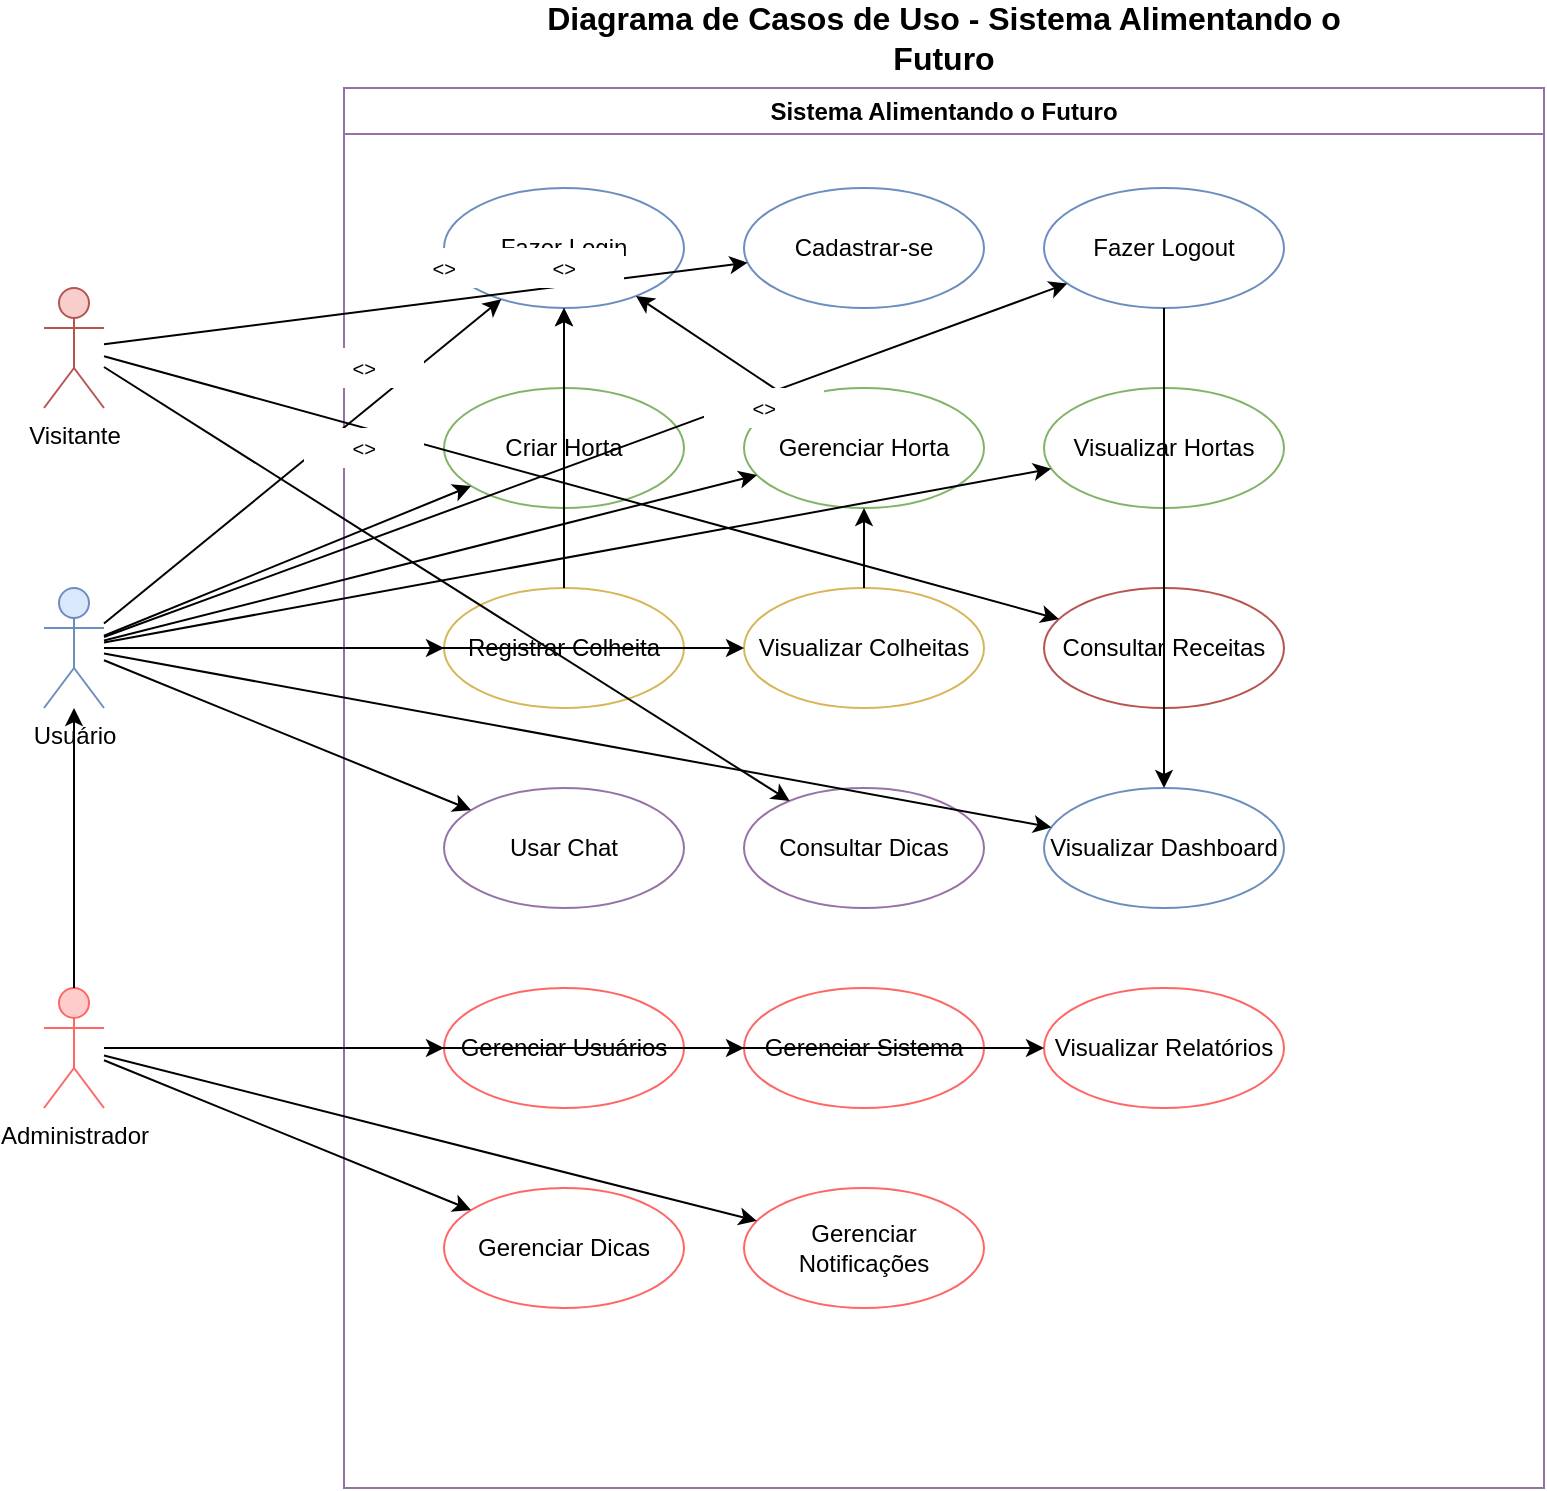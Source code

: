 <mxfile>
    <diagram id="DiagramaCasoUso" name="Caso de Uso - Alimentando o Futuro">
        <mxGraphModel dx="1530" dy="599" grid="1" gridSize="10" guides="1" tooltips="1" connect="1" arrows="1" fold="1" page="1" pageScale="1" pageWidth="1169" pageHeight="827" math="0" shadow="0">
            <root>
                <mxCell id="0"/>
                <mxCell id="1" parent="0"/>
                <mxCell id="sistema" value="Sistema Alimentando o Futuro" style="swimlane;whiteSpace=wrap;html=1;fillColor=#FFFFFF;strokeColor=#9673a6;" parent="1" vertex="1">
                    <mxGeometry x="300" y="50" width="600" height="700" as="geometry"/>
                </mxCell>
                <mxCell id="login" value="Fazer Login" style="ellipse;whiteSpace=wrap;html=1;fillColor=#FFFFFF;strokeColor=#6c8ebf;" parent="sistema" vertex="1">
                    <mxGeometry x="50" y="50" width="120" height="60" as="geometry"/>
                </mxCell>
                <mxCell id="cadastro" value="Cadastrar-se" style="ellipse;whiteSpace=wrap;html=1;fillColor=#FFFFFF;strokeColor=#6c8ebf;" parent="sistema" vertex="1">
                    <mxGeometry x="200" y="50" width="120" height="60" as="geometry"/>
                </mxCell>
                <mxCell id="logout" value="Fazer Logout" style="ellipse;whiteSpace=wrap;html=1;fillColor=#FFFFFF;strokeColor=#6c8ebf;" parent="sistema" vertex="1">
                    <mxGeometry x="350" y="50" width="120" height="60" as="geometry"/>
                </mxCell>
                <mxCell id="criarHorta" value="Criar Horta" style="ellipse;whiteSpace=wrap;html=1;fillColor=#FFFFFF;strokeColor=#82b366;" parent="sistema" vertex="1">
                    <mxGeometry x="50" y="150" width="120" height="60" as="geometry"/>
                </mxCell>
                <mxCell id="gerenciarHorta" value="Gerenciar Horta" style="ellipse;whiteSpace=wrap;html=1;fillColor=#FFFFFF;strokeColor=#82b366;" parent="sistema" vertex="1">
                    <mxGeometry x="200" y="150" width="120" height="60" as="geometry"/>
                </mxCell>
                <mxCell id="visualizarHortas" value="Visualizar Hortas" style="ellipse;whiteSpace=wrap;html=1;fillColor=#FFFFFF;strokeColor=#82b366;" parent="sistema" vertex="1">
                    <mxGeometry x="350" y="150" width="120" height="60" as="geometry"/>
                </mxCell>
                <mxCell id="registrarColheita" value="Registrar Colheita" style="ellipse;whiteSpace=wrap;html=1;fillColor=#FFFFFF;strokeColor=#d6b656;" parent="sistema" vertex="1">
                    <mxGeometry x="50" y="250" width="120" height="60" as="geometry"/>
                </mxCell>
                <mxCell id="visualizarColheitas" value="Visualizar Colheitas" style="ellipse;whiteSpace=wrap;html=1;fillColor=#FFFFFF;strokeColor=#d6b656;" parent="sistema" vertex="1">
                    <mxGeometry x="200" y="250" width="120" height="60" as="geometry"/>
                </mxCell>
                <mxCell id="consultarReceitas" value="Consultar Receitas" style="ellipse;whiteSpace=wrap;html=1;fillColor=#FFFFFF;strokeColor=#b85450;" parent="sistema" vertex="1">
                    <mxGeometry x="350" y="250" width="120" height="60" as="geometry"/>
                </mxCell>
                <mxCell id="usarChat" value="Usar Chat" style="ellipse;whiteSpace=wrap;html=1;fillColor=#FFFFFF;strokeColor=#9673a6;" parent="sistema" vertex="1">
                    <mxGeometry x="50" y="350" width="120" height="60" as="geometry"/>
                </mxCell>
                <mxCell id="consultarDicas" value="Consultar Dicas" style="ellipse;whiteSpace=wrap;html=1;fillColor=#FFFFFF;strokeColor=#9673a6;" parent="sistema" vertex="1">
                    <mxGeometry x="200" y="350" width="120" height="60" as="geometry"/>
                </mxCell>
                <mxCell id="visualizarDashboard" value="Visualizar Dashboard" style="ellipse;whiteSpace=wrap;html=1;fillColor=#FFFFFF;strokeColor=#6c8ebf;" parent="sistema" vertex="1">
                    <mxGeometry x="350" y="350" width="120" height="60" as="geometry"/>
                </mxCell>
                <mxCell id="gerenciarUsuarios" value="Gerenciar Usuários" style="ellipse;whiteSpace=wrap;html=1;fillColor=#FFFFFF;strokeColor=#ff6666;" parent="sistema" vertex="1">
                    <mxGeometry x="50" y="450" width="120" height="60" as="geometry"/>
                </mxCell>
                <mxCell id="gerenciarSistema" value="Gerenciar Sistema" style="ellipse;whiteSpace=wrap;html=1;fillColor=#FFFFFF;strokeColor=#ff6666;" parent="sistema" vertex="1">
                    <mxGeometry x="200" y="450" width="120" height="60" as="geometry"/>
                </mxCell>
                <mxCell id="visualizarRelatorios" value="Visualizar Relatórios" style="ellipse;whiteSpace=wrap;html=1;fillColor=#FFFFFF;strokeColor=#ff6666;" parent="sistema" vertex="1">
                    <mxGeometry x="350" y="450" width="120" height="60" as="geometry"/>
                </mxCell>
                <mxCell id="gerenciarDicas" value="Gerenciar Dicas" style="ellipse;whiteSpace=wrap;html=1;fillColor=#FFFFFF;strokeColor=#ff6666;" parent="sistema" vertex="1">
                    <mxGeometry x="50" y="550" width="120" height="60" as="geometry"/>
                </mxCell>
                <mxCell id="gerenciarNotificacoes" value="Gerenciar Notificações" style="ellipse;whiteSpace=wrap;html=1;fillColor=#FFFFFF;strokeColor=#ff6666;" parent="sistema" vertex="1">
                    <mxGeometry x="200" y="550" width="120" height="60" as="geometry"/>
                </mxCell>
                <mxCell id="usuario" value="Usuário" style="shape=umlActor;verticalLabelPosition=bottom;verticalAlign=top;html=1;outlineConnect=0;fillColor=#dae8fc;strokeColor=#6c8ebf;" parent="1" vertex="1">
                    <mxGeometry x="150" y="300" width="30" height="60" as="geometry"/>
                </mxCell>
                <mxCell id="administrador" value="Administrador" style="shape=umlActor;verticalLabelPosition=bottom;verticalAlign=top;html=1;outlineConnect=0;fillColor=#ffcccc;strokeColor=#ff6666;" parent="1" vertex="1">
                    <mxGeometry x="150" y="500" width="30" height="60" as="geometry"/>
                </mxCell>
                <mxCell id="visitante" value="Visitante" style="shape=umlActor;verticalLabelPosition=bottom;verticalAlign=top;html=1;outlineConnect=0;fillColor=#f8cecc;strokeColor=#b85450;" parent="1" vertex="1">
                    <mxGeometry x="150" y="150" width="30" height="60" as="geometry"/>
                </mxCell>
                <mxCell id="edge1" style="fillColor=#FFFFFF;" parent="1" source="visitante" target="cadastro" edge="1">
                    <mxGeometry relative="1" as="geometry"/>
                </mxCell>
                <mxCell id="edge2" style="fillColor=#FFFFFF;" parent="1" source="visitante" target="consultarReceitas" edge="1">
                    <mxGeometry relative="1" as="geometry"/>
                </mxCell>
                <mxCell id="edge3" style="fillColor=#FFFFFF;" parent="1" source="visitante" target="consultarDicas" edge="1">
                    <mxGeometry relative="1" as="geometry"/>
                </mxCell>
                <mxCell id="edge4" style="fillColor=#FFFFFF;" parent="1" source="usuario" target="login" edge="1">
                    <mxGeometry relative="1" as="geometry"/>
                </mxCell>
                <mxCell id="edge5" style="fillColor=#FFFFFF;" parent="1" source="usuario" target="logout" edge="1">
                    <mxGeometry relative="1" as="geometry"/>
                </mxCell>
                <mxCell id="edge6" style="fillColor=#FFFFFF;" parent="1" source="usuario" target="criarHorta" edge="1">
                    <mxGeometry relative="1" as="geometry"/>
                </mxCell>
                <mxCell id="edge7" style="fillColor=#FFFFFF;" parent="1" source="usuario" target="gerenciarHorta" edge="1">
                    <mxGeometry relative="1" as="geometry"/>
                </mxCell>
                <mxCell id="edge8" style="fillColor=#FFFFFF;" parent="1" source="usuario" target="visualizarHortas" edge="1">
                    <mxGeometry relative="1" as="geometry"/>
                </mxCell>
                <mxCell id="edge9" style="fillColor=#FFFFFF;" parent="1" source="usuario" target="registrarColheita" edge="1">
                    <mxGeometry relative="1" as="geometry"/>
                </mxCell>
                <mxCell id="edge10" style="fillColor=#FFFFFF;" parent="1" source="usuario" target="visualizarColheitas" edge="1">
                    <mxGeometry relative="1" as="geometry"/>
                </mxCell>
                <mxCell id="edge11" style="fillColor=#FFFFFF;" parent="1" source="usuario" target="usarChat" edge="1">
                    <mxGeometry relative="1" as="geometry"/>
                </mxCell>
                <mxCell id="edge12" style="fillColor=#FFFFFF;" parent="1" source="usuario" target="visualizarDashboard" edge="1">
                    <mxGeometry relative="1" as="geometry"/>
                </mxCell>
                <mxCell id="edge13" style="fillColor=#FFFFFF;" parent="1" source="administrador" target="gerenciarUsuarios" edge="1">
                    <mxGeometry relative="1" as="geometry"/>
                </mxCell>
                <mxCell id="edge14" style="fillColor=#FFFFFF;" parent="1" source="administrador" target="gerenciarSistema" edge="1">
                    <mxGeometry relative="1" as="geometry"/>
                </mxCell>
                <mxCell id="edge15" style="fillColor=#FFFFFF;" parent="1" source="administrador" target="visualizarRelatorios" edge="1">
                    <mxGeometry relative="1" as="geometry"/>
                </mxCell>
                <mxCell id="edge16" style="fillColor=#FFFFFF;" parent="1" source="administrador" target="gerenciarDicas" edge="1">
                    <mxGeometry relative="1" as="geometry"/>
                </mxCell>
                <mxCell id="edge17" style="fillColor=#FFFFFF;" parent="1" source="administrador" target="gerenciarNotificacoes" edge="1">
                    <mxGeometry relative="1" as="geometry"/>
                </mxCell>
                <mxCell id="include1" style="fillColor=#FFFFFF;" edge="1" parent="1" source="criarHorta" target="login">
                    <mxGeometry relative="1" as="geometry"/>
                </mxCell>
                <mxCell id="includeLabel1" value="&lt;&lt;include&gt;&gt;" style="text;html=1;strokeColor=none;fillColor=#FFFFFF;align=center;verticalAlign=middle;whiteSpace=wrap;rounded=0;fontSize=10;fontStyle=2;" vertex="1" parent="1">
                    <mxGeometry x="320" y="130" width="60" height="20" as="geometry"/>
                </mxCell>
                <mxCell id="include2" style="fillColor=#FFFFFF;" edge="1" parent="1" source="gerenciarHorta" target="login">
                    <mxGeometry relative="1" as="geometry"/>
                </mxCell>
                <mxCell id="includeLabel2" value="&lt;&lt;include&gt;&gt;" style="text;html=1;strokeColor=none;fillColor=#FFFFFF;align=center;verticalAlign=middle;whiteSpace=wrap;rounded=0;fontSize=10;fontStyle=2;" vertex="1" parent="1">
                    <mxGeometry x="380" y="130" width="60" height="20" as="geometry"/>
                </mxCell>
                <mxCell id="include3" style="fillColor=#FFFFFF;" edge="1" parent="1" source="registrarColheita" target="login">
                    <mxGeometry relative="1" as="geometry"/>
                </mxCell>
                <mxCell id="includeLabel3" value="&lt;&lt;include&gt;&gt;" style="text;html=1;strokeColor=none;fillColor=#FFFFFF;align=center;verticalAlign=middle;whiteSpace=wrap;rounded=0;fontSize=10;fontStyle=2;" vertex="1" parent="1">
                    <mxGeometry x="280" y="180" width="60" height="20" as="geometry"/>
                </mxCell>
                <mxCell id="extend1" style="fillColor=#FFFFFF;" edge="1" parent="1" source="logout" target="visualizarDashboard">
                    <mxGeometry relative="1" as="geometry"/>
                </mxCell>
                <mxCell id="extendLabel1" value="&lt;&lt;extend&gt;&gt;" style="text;html=1;strokeColor=none;fillColor=#FFFFFF;align=center;verticalAlign=middle;whiteSpace=wrap;rounded=0;fontSize=10;fontStyle=2;" vertex="1" parent="1">
                    <mxGeometry x="480" y="200" width="60" height="20" as="geometry"/>
                </mxCell>
                <mxCell id="extend2" style="fillColor=#FFFFFF;" edge="1" parent="1" source="visualizarColheitas" target="gerenciarHorta">
                    <mxGeometry relative="1" as="geometry"/>
                </mxCell>
                <mxCell id="extendLabel2" value="&lt;&lt;extend&gt;&gt;" style="text;html=1;strokeColor=none;fillColor=#FFFFFF;align=center;verticalAlign=middle;whiteSpace=wrap;rounded=0;fontSize=10;fontStyle=2;" vertex="1" parent="1">
                    <mxGeometry x="280" y="220" width="60" height="20" as="geometry"/>
                </mxCell>
                <mxCell id="heranca" style="fillColor=#FFFFFF;" parent="1" source="administrador" target="usuario" edge="1">
                    <mxGeometry relative="1" as="geometry">
                        <mxPoint x="165" y="450" as="targetPoint"/>
                    </mxGeometry>
                </mxCell>
                <mxCell id="titulo" value="Diagrama de Casos de Uso - Sistema Alimentando o Futuro" style="text;html=1;strokeColor=none;fillColor=#FFFFFF;align=center;verticalAlign=middle;whiteSpace=wrap;rounded=0;fontSize=16;fontStyle=1;" parent="1" vertex="1">
                    <mxGeometry x="400" y="10" width="400" height="30" as="geometry"/>
                </mxCell>
            </root>
        </mxGraphModel>
    </diagram>
</mxfile>
